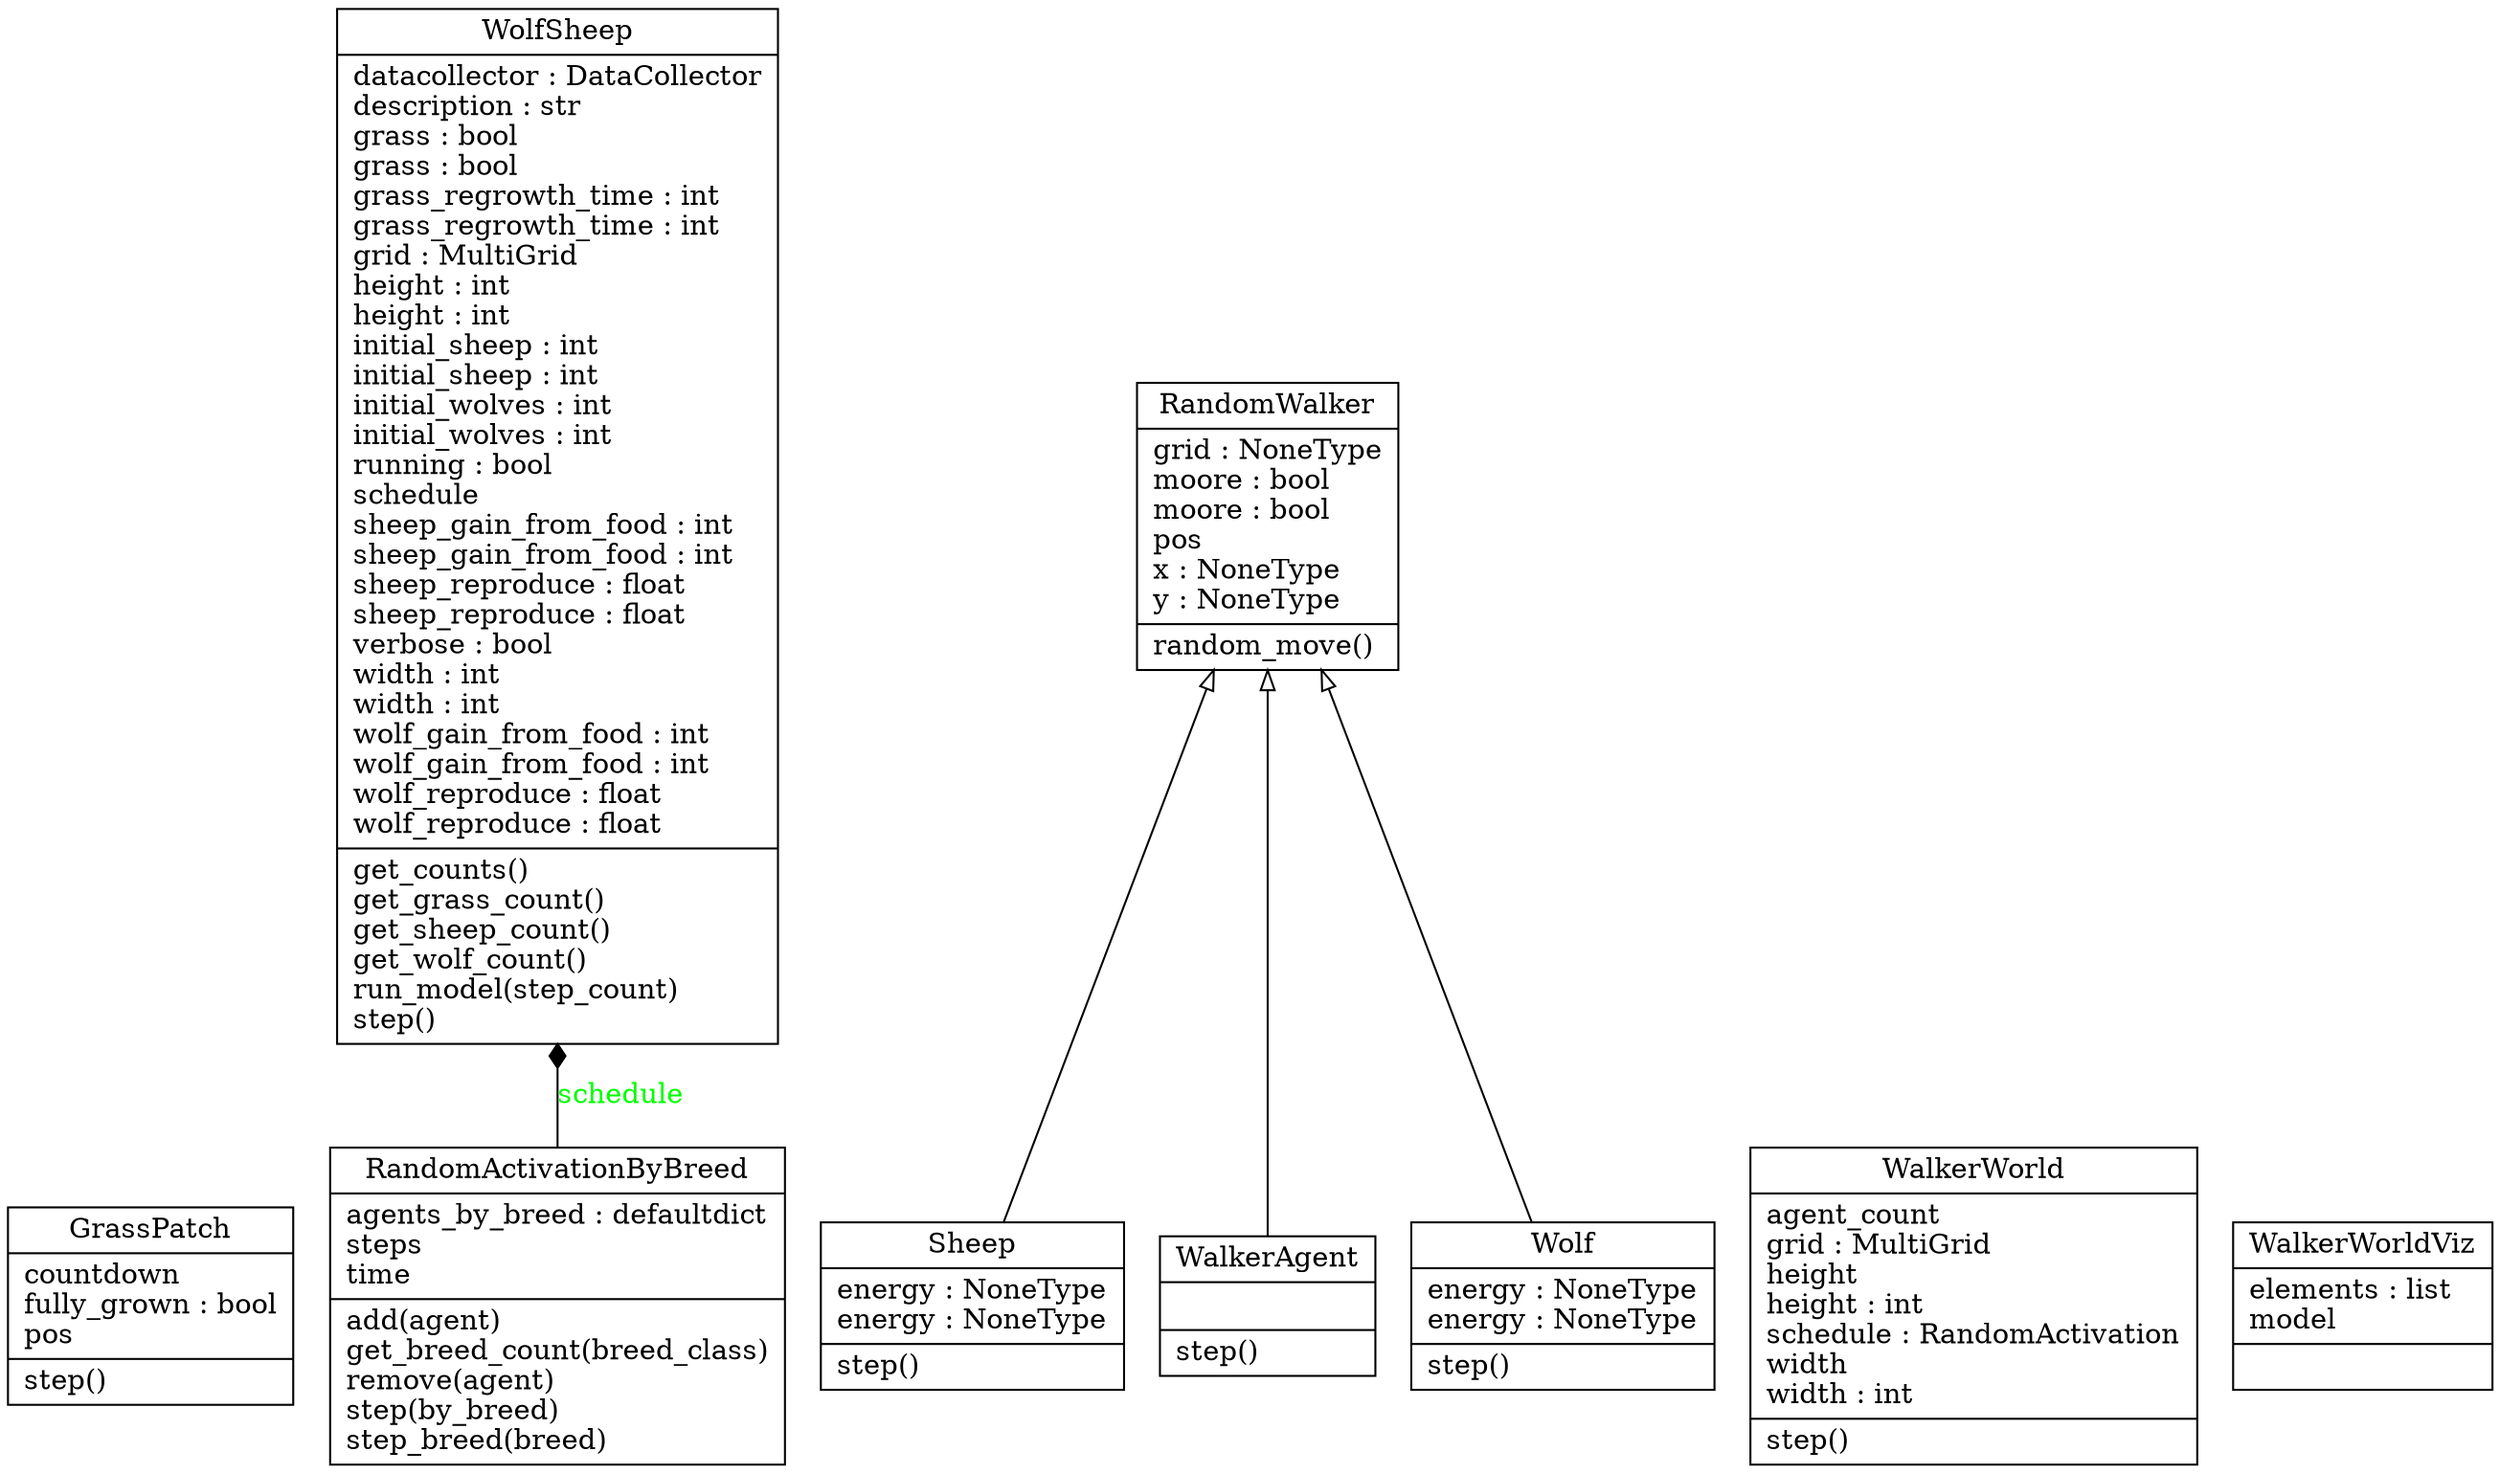 digraph "classes" {
charset="utf-8"
rankdir=BT
"0" [label="{GrassPatch|countdown\lfully_grown : bool\lpos\l|step()\l}", shape="record"];
"1" [label="{RandomActivationByBreed|agents_by_breed : defaultdict\lsteps\ltime\l|add(agent)\lget_breed_count(breed_class)\lremove(agent)\lstep(by_breed)\lstep_breed(breed)\l}", shape="record"];
"2" [label="{RandomWalker|grid : NoneType\lmoore : bool\lmoore : bool\lpos\lx : NoneType\ly : NoneType\l|random_move()\l}", shape="record"];
"3" [label="{Sheep|energy : NoneType\lenergy : NoneType\l|step()\l}", shape="record"];
"4" [label="{WalkerAgent|\l|step()\l}", shape="record"];
"5" [label="{WalkerWorld|agent_count\lgrid : MultiGrid\lheight\lheight : int\lschedule : RandomActivation\lwidth\lwidth : int\l|step()\l}", shape="record"];
"6" [label="{WalkerWorldViz|elements : list\lmodel\l|}", shape="record"];
"7" [label="{Wolf|energy : NoneType\lenergy : NoneType\l|step()\l}", shape="record"];
"8" [label="{WolfSheep|datacollector : DataCollector\ldescription : str\lgrass : bool\lgrass : bool\lgrass_regrowth_time : int\lgrass_regrowth_time : int\lgrid : MultiGrid\lheight : int\lheight : int\linitial_sheep : int\linitial_sheep : int\linitial_wolves : int\linitial_wolves : int\lrunning : bool\lschedule\lsheep_gain_from_food : int\lsheep_gain_from_food : int\lsheep_reproduce : float\lsheep_reproduce : float\lverbose : bool\lwidth : int\lwidth : int\lwolf_gain_from_food : int\lwolf_gain_from_food : int\lwolf_reproduce : float\lwolf_reproduce : float\l|get_counts()\lget_grass_count()\lget_sheep_count()\lget_wolf_count()\lrun_model(step_count)\lstep()\l}", shape="record"];
"3" -> "2" [arrowhead="empty", arrowtail="none"];
"4" -> "2" [arrowhead="empty", arrowtail="none"];
"7" -> "2" [arrowhead="empty", arrowtail="none"];
"1" -> "8" [arrowhead="diamond", arrowtail="none", fontcolor="green", label="schedule", style="solid"];
}

